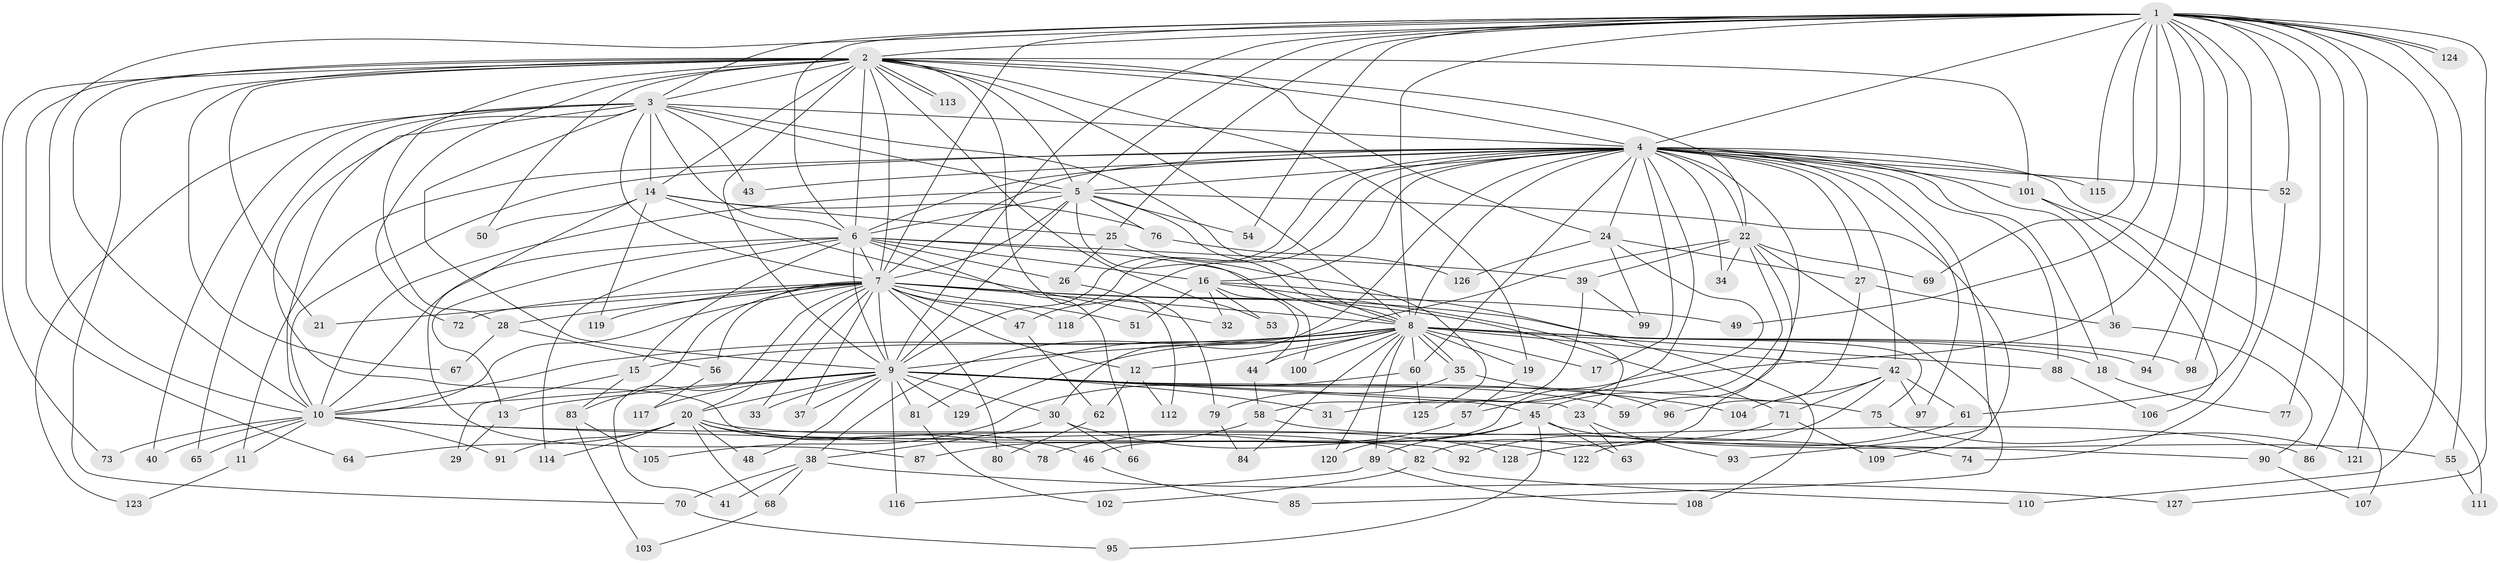 // coarse degree distribution, {14: 0.01098901098901099, 15: 0.01098901098901099, 3: 0.24175824175824176, 4: 0.16483516483516483, 6: 0.03296703296703297, 8: 0.02197802197802198, 2: 0.37362637362637363, 27: 0.01098901098901099, 7: 0.02197802197802198, 24: 0.01098901098901099, 23: 0.01098901098901099, 13: 0.01098901098901099, 5: 0.01098901098901099, 22: 0.01098901098901099, 25: 0.02197802197802198, 1: 0.02197802197802198, 11: 0.01098901098901099}
// Generated by graph-tools (version 1.1) at 2025/36/03/04/25 23:36:23]
// undirected, 129 vertices, 283 edges
graph export_dot {
  node [color=gray90,style=filled];
  1;
  2;
  3;
  4;
  5;
  6;
  7;
  8;
  9;
  10;
  11;
  12;
  13;
  14;
  15;
  16;
  17;
  18;
  19;
  20;
  21;
  22;
  23;
  24;
  25;
  26;
  27;
  28;
  29;
  30;
  31;
  32;
  33;
  34;
  35;
  36;
  37;
  38;
  39;
  40;
  41;
  42;
  43;
  44;
  45;
  46;
  47;
  48;
  49;
  50;
  51;
  52;
  53;
  54;
  55;
  56;
  57;
  58;
  59;
  60;
  61;
  62;
  63;
  64;
  65;
  66;
  67;
  68;
  69;
  70;
  71;
  72;
  73;
  74;
  75;
  76;
  77;
  78;
  79;
  80;
  81;
  82;
  83;
  84;
  85;
  86;
  87;
  88;
  89;
  90;
  91;
  92;
  93;
  94;
  95;
  96;
  97;
  98;
  99;
  100;
  101;
  102;
  103;
  104;
  105;
  106;
  107;
  108;
  109;
  110;
  111;
  112;
  113;
  114;
  115;
  116;
  117;
  118;
  119;
  120;
  121;
  122;
  123;
  124;
  125;
  126;
  127;
  128;
  129;
  1 -- 2;
  1 -- 3;
  1 -- 4;
  1 -- 5;
  1 -- 6;
  1 -- 7;
  1 -- 8;
  1 -- 9;
  1 -- 10;
  1 -- 25;
  1 -- 49;
  1 -- 52;
  1 -- 54;
  1 -- 55;
  1 -- 57;
  1 -- 61;
  1 -- 69;
  1 -- 77;
  1 -- 86;
  1 -- 94;
  1 -- 98;
  1 -- 110;
  1 -- 115;
  1 -- 121;
  1 -- 124;
  1 -- 124;
  1 -- 127;
  2 -- 3;
  2 -- 4;
  2 -- 5;
  2 -- 6;
  2 -- 7;
  2 -- 8;
  2 -- 9;
  2 -- 10;
  2 -- 14;
  2 -- 19;
  2 -- 21;
  2 -- 22;
  2 -- 24;
  2 -- 50;
  2 -- 53;
  2 -- 64;
  2 -- 67;
  2 -- 70;
  2 -- 72;
  2 -- 73;
  2 -- 92;
  2 -- 101;
  2 -- 112;
  2 -- 113;
  2 -- 113;
  3 -- 4;
  3 -- 5;
  3 -- 6;
  3 -- 7;
  3 -- 8;
  3 -- 9;
  3 -- 10;
  3 -- 14;
  3 -- 28;
  3 -- 40;
  3 -- 43;
  3 -- 65;
  3 -- 123;
  4 -- 5;
  4 -- 6;
  4 -- 7;
  4 -- 8;
  4 -- 9;
  4 -- 10;
  4 -- 11;
  4 -- 16;
  4 -- 17;
  4 -- 18;
  4 -- 22;
  4 -- 24;
  4 -- 27;
  4 -- 30;
  4 -- 31;
  4 -- 34;
  4 -- 36;
  4 -- 42;
  4 -- 43;
  4 -- 47;
  4 -- 52;
  4 -- 59;
  4 -- 60;
  4 -- 88;
  4 -- 93;
  4 -- 97;
  4 -- 101;
  4 -- 111;
  4 -- 115;
  4 -- 118;
  5 -- 6;
  5 -- 7;
  5 -- 8;
  5 -- 9;
  5 -- 10;
  5 -- 54;
  5 -- 76;
  5 -- 100;
  5 -- 109;
  6 -- 7;
  6 -- 8;
  6 -- 9;
  6 -- 10;
  6 -- 13;
  6 -- 15;
  6 -- 16;
  6 -- 26;
  6 -- 39;
  6 -- 66;
  6 -- 114;
  7 -- 8;
  7 -- 9;
  7 -- 10;
  7 -- 12;
  7 -- 20;
  7 -- 21;
  7 -- 28;
  7 -- 33;
  7 -- 37;
  7 -- 41;
  7 -- 47;
  7 -- 49;
  7 -- 51;
  7 -- 56;
  7 -- 71;
  7 -- 72;
  7 -- 75;
  7 -- 80;
  7 -- 83;
  7 -- 118;
  7 -- 119;
  8 -- 9;
  8 -- 10;
  8 -- 12;
  8 -- 15;
  8 -- 17;
  8 -- 18;
  8 -- 19;
  8 -- 35;
  8 -- 35;
  8 -- 42;
  8 -- 44;
  8 -- 60;
  8 -- 81;
  8 -- 84;
  8 -- 88;
  8 -- 89;
  8 -- 94;
  8 -- 98;
  8 -- 100;
  8 -- 120;
  8 -- 129;
  9 -- 10;
  9 -- 13;
  9 -- 20;
  9 -- 23;
  9 -- 30;
  9 -- 31;
  9 -- 33;
  9 -- 37;
  9 -- 45;
  9 -- 48;
  9 -- 59;
  9 -- 75;
  9 -- 81;
  9 -- 104;
  9 -- 116;
  9 -- 117;
  9 -- 129;
  10 -- 11;
  10 -- 40;
  10 -- 65;
  10 -- 73;
  10 -- 74;
  10 -- 90;
  10 -- 91;
  11 -- 123;
  12 -- 62;
  12 -- 112;
  13 -- 29;
  14 -- 25;
  14 -- 32;
  14 -- 50;
  14 -- 76;
  14 -- 87;
  14 -- 119;
  15 -- 29;
  15 -- 83;
  16 -- 23;
  16 -- 32;
  16 -- 44;
  16 -- 51;
  16 -- 53;
  16 -- 108;
  18 -- 77;
  19 -- 57;
  20 -- 46;
  20 -- 48;
  20 -- 64;
  20 -- 68;
  20 -- 78;
  20 -- 82;
  20 -- 91;
  20 -- 114;
  20 -- 128;
  22 -- 34;
  22 -- 38;
  22 -- 39;
  22 -- 45;
  22 -- 69;
  22 -- 82;
  22 -- 85;
  23 -- 63;
  23 -- 93;
  24 -- 27;
  24 -- 46;
  24 -- 99;
  24 -- 126;
  25 -- 26;
  25 -- 125;
  26 -- 79;
  27 -- 36;
  27 -- 96;
  28 -- 56;
  28 -- 67;
  30 -- 38;
  30 -- 66;
  30 -- 122;
  35 -- 79;
  35 -- 96;
  36 -- 90;
  38 -- 41;
  38 -- 68;
  38 -- 70;
  38 -- 127;
  39 -- 58;
  39 -- 99;
  42 -- 61;
  42 -- 71;
  42 -- 97;
  42 -- 104;
  42 -- 122;
  44 -- 58;
  45 -- 55;
  45 -- 63;
  45 -- 89;
  45 -- 95;
  45 -- 120;
  46 -- 85;
  47 -- 62;
  52 -- 74;
  55 -- 111;
  56 -- 117;
  57 -- 78;
  58 -- 86;
  58 -- 87;
  60 -- 105;
  60 -- 125;
  61 -- 128;
  62 -- 80;
  68 -- 103;
  70 -- 95;
  71 -- 92;
  71 -- 109;
  75 -- 121;
  76 -- 126;
  79 -- 84;
  81 -- 102;
  82 -- 102;
  82 -- 110;
  83 -- 103;
  83 -- 105;
  88 -- 106;
  89 -- 108;
  89 -- 116;
  90 -- 107;
  101 -- 106;
  101 -- 107;
}
